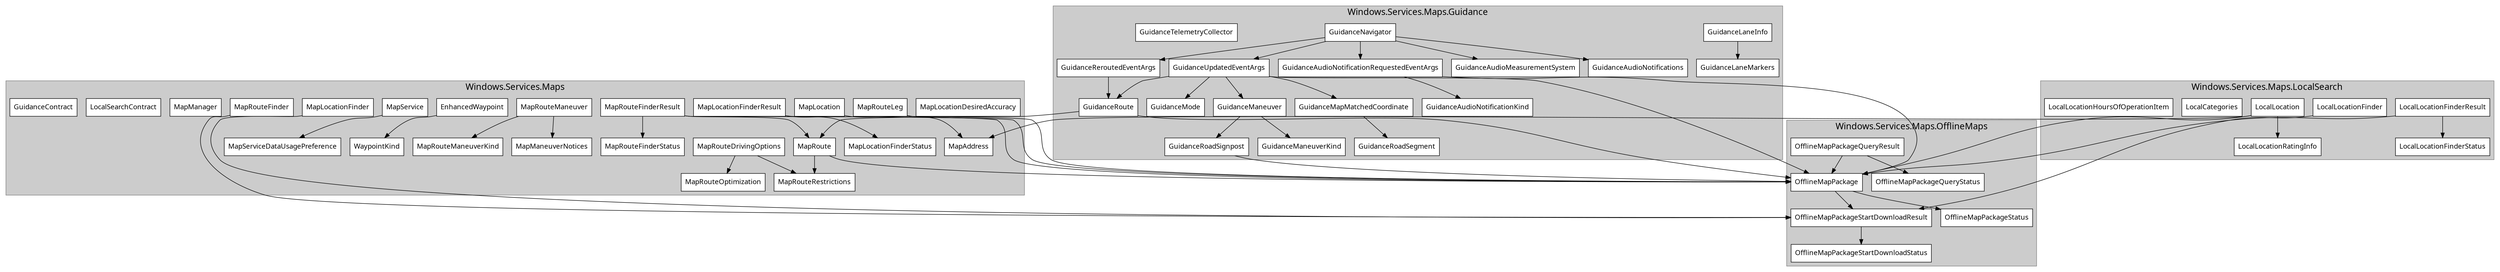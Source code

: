 ﻿// Generated by https://github.com/david-risney/WinMDGraph -file C:\Windows\System32\WinMetadata\Windows.Services.winmd -match Windows.Services.Map
digraph {
	node [ fontname = "Segoe UI" ];
	node [ shape = "rectangle" ];
	node [ fillcolor = "white" ];
	node [ color = black ];
	node [ style = filled ];
	subgraph cluster_0 {
		label = "Windows.Services.Maps.OfflineMaps";
		color = grey50;
		bgcolor = grey80;
		fontname = "Segoe UI";
		fontsize = 18;
		OfflineMapPackageQueryStatus;
		OfflineMapPackageStatus;
		OfflineMapPackageStartDownloadStatus;
		OfflineMapPackageQueryResult;
		OfflineMapPackage;
		OfflineMapPackageStartDownloadResult;
		OfflineMapPackage -> OfflineMapPackageStatus;
		OfflineMapPackage -> OfflineMapPackageStartDownloadResult;
		OfflineMapPackageStartDownloadResult -> OfflineMapPackageStartDownloadStatus;
		OfflineMapPackageQueryResult -> OfflineMapPackage;
		OfflineMapPackageQueryResult -> OfflineMapPackageQueryStatus;
	}
	subgraph cluster_1 {
		label = "Windows.Services.Maps";
		color = grey50;
		bgcolor = grey80;
		fontname = "Segoe UI";
		fontsize = 18;
		MapRouteOptimization;
		MapRouteRestrictions;
		MapRouteManeuverKind;
		MapManeuverNotices;
		MapLocationFinderStatus;
		MapRouteFinderStatus;
		MapLocationDesiredAccuracy;
		WaypointKind;
		MapServiceDataUsagePreference;
		MapRouteDrivingOptions;
		MapAddress;
		MapLocation;
		MapLocationFinderResult;
		MapRouteManeuver;
		MapRouteLeg;
		MapRoute;
		MapRouteFinderResult;
		EnhancedWaypoint;
		MapLocationFinder;
		MapRouteFinder;
		MapService;
		MapManager;
		LocalSearchContract;
		GuidanceContract;
		MapRouteDrivingOptions -> MapRouteOptimization;
		MapLocationFinderResult -> MapLocationFinderStatus;
		MapLocation -> MapAddress;
		MapRouteManeuver -> MapRouteManeuverKind;
		MapRoute -> MapRouteRestrictions;
		EnhancedWaypoint -> WaypointKind;
		MapRouteFinderResult -> MapRoute;
		MapService -> MapServiceDataUsagePreference;
		MapRouteManeuver -> MapManeuverNotices;
		MapRouteFinderResult -> MapRouteFinderStatus;
		MapRouteDrivingOptions -> MapRouteRestrictions;
	}
	subgraph cluster_2 {
		label = "Windows.Services.Maps.LocalSearch";
		color = grey50;
		bgcolor = grey80;
		fontname = "Segoe UI";
		fontsize = 18;
		LocalLocationFinderStatus;
		LocalLocation;
		LocalLocationFinderResult;
		LocalLocationFinder;
		LocalCategories;
		LocalLocationHoursOfOperationItem;
		LocalLocationRatingInfo;
		LocalLocationFinderResult -> LocalLocationFinderStatus;
		LocalLocation -> LocalLocationRatingInfo;
	}
	subgraph cluster_3 {
		label = "Windows.Services.Maps.Guidance";
		color = grey50;
		bgcolor = grey80;
		fontname = "Segoe UI";
		fontsize = 18;
		GuidanceRoadSignpost;
		GuidanceManeuverKind;
		GuidanceMode;
		GuidanceAudioMeasurementSystem;
		GuidanceAudioNotifications;
		GuidanceAudioNotificationKind;
		GuidanceLaneMarkers;
		GuidanceManeuver;
		GuidanceUpdatedEventArgs;
		GuidanceRoute;
		GuidanceMapMatchedCoordinate;
		GuidanceLaneInfo;
		GuidanceReroutedEventArgs;
		GuidanceAudioNotificationRequestedEventArgs;
		GuidanceNavigator;
		GuidanceRoadSegment;
		GuidanceTelemetryCollector;
		GuidanceManeuver -> GuidanceManeuverKind;
		GuidanceUpdatedEventArgs -> GuidanceRoute;
		GuidanceUpdatedEventArgs -> GuidanceMode;
		GuidanceUpdatedEventArgs -> GuidanceMapMatchedCoordinate;
		GuidanceMapMatchedCoordinate -> GuidanceRoadSegment;
		GuidanceLaneInfo -> GuidanceLaneMarkers;
		GuidanceUpdatedEventArgs -> GuidanceManeuver;
		GuidanceNavigator -> GuidanceReroutedEventArgs;
		GuidanceReroutedEventArgs -> GuidanceRoute;
		GuidanceNavigator -> GuidanceUpdatedEventArgs;
		GuidanceNavigator -> GuidanceAudioNotifications;
		GuidanceNavigator -> GuidanceAudioMeasurementSystem;
		GuidanceNavigator -> GuidanceAudioNotificationRequestedEventArgs;
		GuidanceAudioNotificationRequestedEventArgs -> GuidanceAudioNotificationKind;
		GuidanceManeuver -> GuidanceRoadSignpost;
	}
	MapRouteLeg -> OfflineMapPackage;
	MapRoute -> OfflineMapPackage;
	MapLocationFinderResult -> OfflineMapPackage;
	MapRouteFinderResult -> OfflineMapPackage;
	MapRouteFinder -> OfflineMapPackageStartDownloadResult;
	LocalLocation -> MapAddress;
	LocalLocation -> OfflineMapPackage;
	LocalLocationFinderResult -> OfflineMapPackage;
	LocalLocationFinder -> OfflineMapPackageStartDownloadResult;
	GuidanceRoadSignpost -> OfflineMapPackage;
	GuidanceRoute -> OfflineMapPackage;
	GuidanceRoute -> MapRoute;
	GuidanceAudioNotificationRequestedEventArgs -> OfflineMapPackage;
	MapLocationFinder -> OfflineMapPackageStartDownloadResult;
	GuidanceUpdatedEventArgs -> OfflineMapPackage;
}
